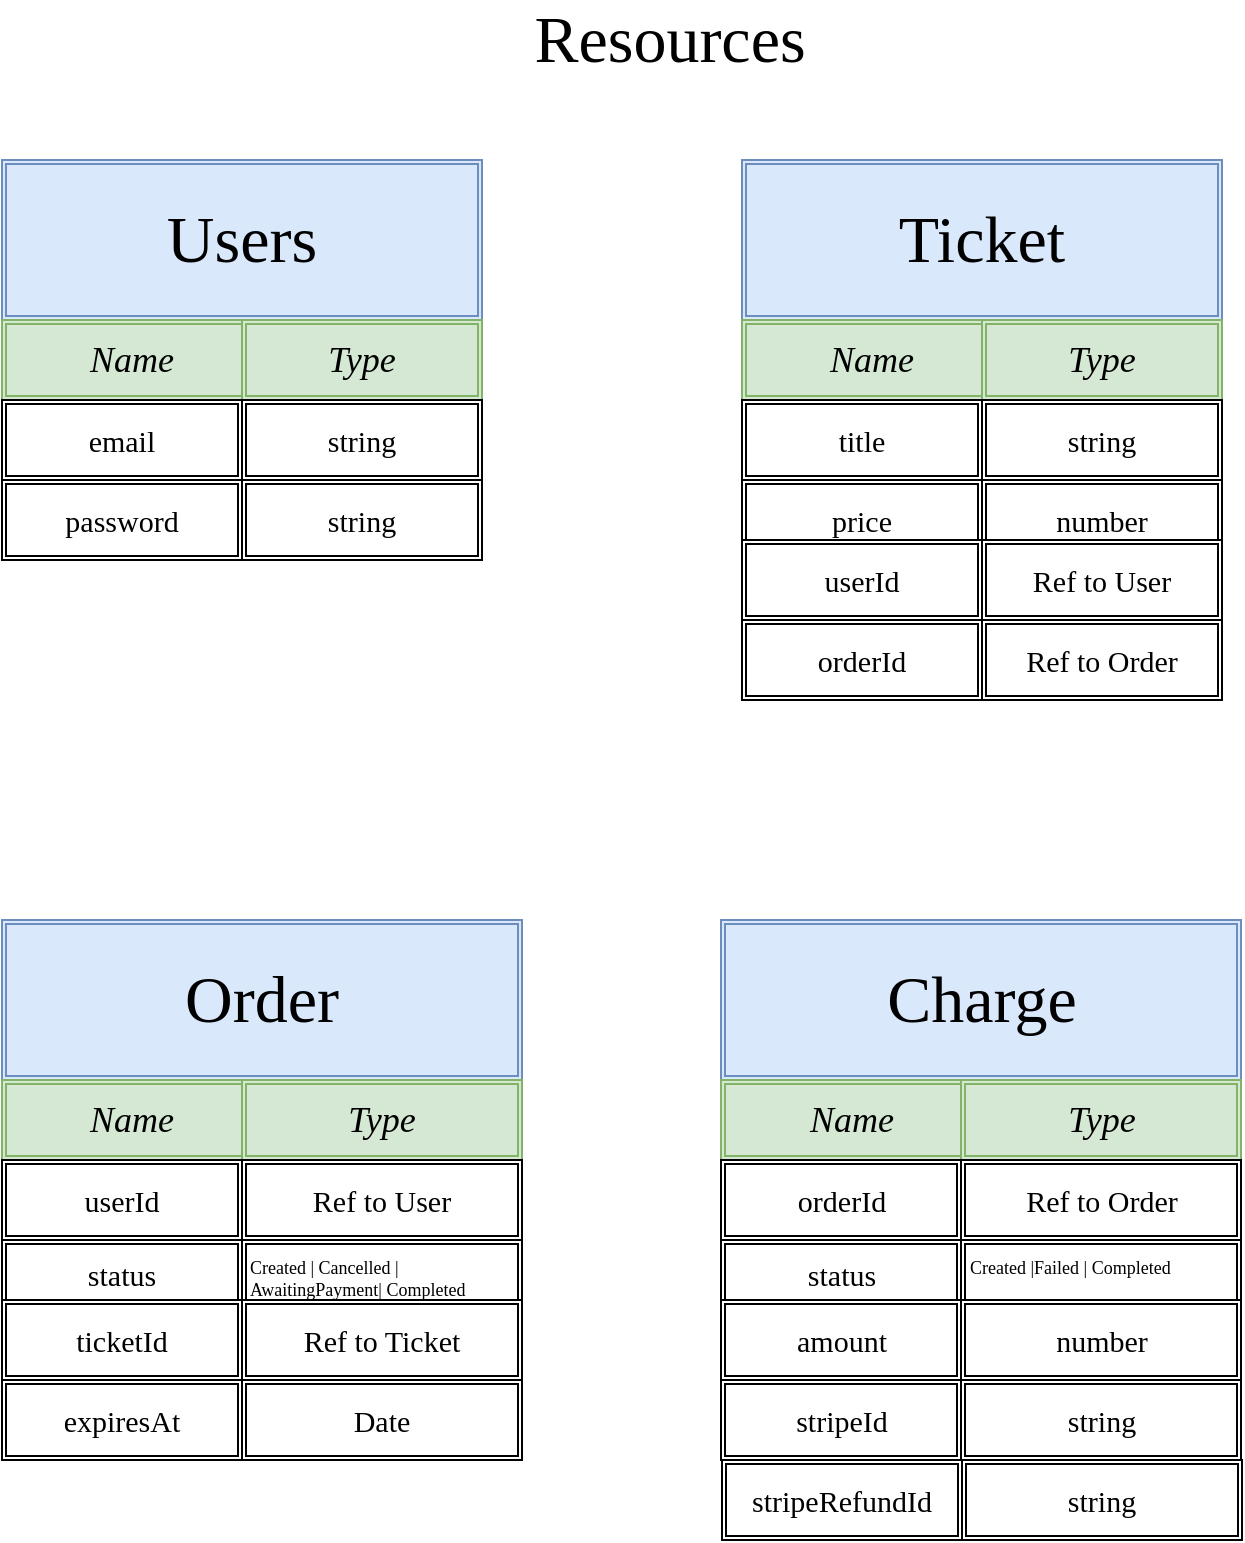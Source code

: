 <mxfile version="13.4.6" type="github" pages="3"><diagram id="ykXMvD_ok0_f1GGD3AuS" name="Resources"><mxGraphModel dx="1298" dy="834" grid="1" gridSize="10" guides="1" tooltips="1" connect="1" arrows="1" fold="1" page="1" pageScale="1" pageWidth="827" pageHeight="1169" math="0" shadow="0"><root><mxCell id="0"/><mxCell id="1" parent="0"/><mxCell id="SlUy8Cl8RJDWyJH2Hje7-45" value="Resources&lt;br&gt;" style="text;html=1;strokeColor=none;fillColor=none;align=center;verticalAlign=middle;whiteSpace=wrap;rounded=0;fontFamily=Verdana;fontSize=33;" parent="1" vertex="1"><mxGeometry x="394" y="70" width="40" height="20" as="geometry"/></mxCell><mxCell id="SlUy8Cl8RJDWyJH2Hje7-46" value="Users" style="shape=ext;double=1;rounded=0;whiteSpace=wrap;html=1;fontFamily=Verdana;fontSize=33;labelBackgroundColor=#DAE8FC;strokeColor=#6c8ebf;fillColor=#DAE8FC;" parent="1" vertex="1"><mxGeometry x="80" y="140" width="240" height="80" as="geometry"/></mxCell><mxCell id="SlUy8Cl8RJDWyJH2Hje7-49" value="Name" style="shape=ext;double=1;rounded=0;whiteSpace=wrap;html=1;fontFamily=Verdana;fontSize=18;fontStyle=2;fillColor=#d5e8d4;strokeColor=#82b366;" parent="1" vertex="1"><mxGeometry x="80" y="220" width="130" height="40" as="geometry"/></mxCell><mxCell id="SlUy8Cl8RJDWyJH2Hje7-51" value="Type" style="shape=ext;double=1;rounded=0;whiteSpace=wrap;html=1;fontFamily=Verdana;fontSize=18;fontStyle=2;fillColor=#d5e8d4;strokeColor=#82b366;" parent="1" vertex="1"><mxGeometry x="200" y="220" width="120" height="40" as="geometry"/></mxCell><mxCell id="SlUy8Cl8RJDWyJH2Hje7-55" value="string" style="shape=ext;double=1;rounded=0;whiteSpace=wrap;html=1;fontFamily=Verdana;fontSize=15;" parent="1" vertex="1"><mxGeometry x="200" y="260" width="120" height="40" as="geometry"/></mxCell><mxCell id="SlUy8Cl8RJDWyJH2Hje7-56" value="email" style="shape=ext;double=1;rounded=0;whiteSpace=wrap;html=1;fontFamily=Verdana;fontSize=15;" parent="1" vertex="1"><mxGeometry x="80" y="260" width="120" height="40" as="geometry"/></mxCell><mxCell id="SlUy8Cl8RJDWyJH2Hje7-57" value="string" style="shape=ext;double=1;rounded=0;whiteSpace=wrap;html=1;fontFamily=Verdana;fontSize=15;" parent="1" vertex="1"><mxGeometry x="200" y="300" width="120" height="40" as="geometry"/></mxCell><mxCell id="SlUy8Cl8RJDWyJH2Hje7-58" value="password" style="shape=ext;double=1;rounded=0;whiteSpace=wrap;html=1;fontFamily=Verdana;fontSize=15;" parent="1" vertex="1"><mxGeometry x="80" y="300" width="120" height="40" as="geometry"/></mxCell><mxCell id="SlUy8Cl8RJDWyJH2Hje7-59" value="Ticket" style="shape=ext;double=1;rounded=0;whiteSpace=wrap;html=1;fontFamily=Verdana;fontSize=33;labelBackgroundColor=#DAE8FC;strokeColor=#6c8ebf;fillColor=#DAE8FC;" parent="1" vertex="1"><mxGeometry x="450" y="140" width="240" height="80" as="geometry"/></mxCell><mxCell id="SlUy8Cl8RJDWyJH2Hje7-60" value="Name" style="shape=ext;double=1;rounded=0;whiteSpace=wrap;html=1;fontFamily=Verdana;fontSize=18;fontStyle=2;fillColor=#d5e8d4;strokeColor=#82b366;" parent="1" vertex="1"><mxGeometry x="450" y="220" width="130" height="40" as="geometry"/></mxCell><mxCell id="SlUy8Cl8RJDWyJH2Hje7-61" value="Type" style="shape=ext;double=1;rounded=0;whiteSpace=wrap;html=1;fontFamily=Verdana;fontSize=18;fontStyle=2;fillColor=#d5e8d4;strokeColor=#82b366;" parent="1" vertex="1"><mxGeometry x="570" y="220" width="120" height="40" as="geometry"/></mxCell><mxCell id="SlUy8Cl8RJDWyJH2Hje7-62" value="string" style="shape=ext;double=1;rounded=0;whiteSpace=wrap;html=1;fontFamily=Verdana;fontSize=15;" parent="1" vertex="1"><mxGeometry x="570" y="260" width="120" height="40" as="geometry"/></mxCell><mxCell id="SlUy8Cl8RJDWyJH2Hje7-63" value="title" style="shape=ext;double=1;rounded=0;whiteSpace=wrap;html=1;fontFamily=Verdana;fontSize=15;" parent="1" vertex="1"><mxGeometry x="450" y="260" width="120" height="40" as="geometry"/></mxCell><mxCell id="SlUy8Cl8RJDWyJH2Hje7-64" value="number" style="shape=ext;double=1;rounded=0;whiteSpace=wrap;html=1;fontFamily=Verdana;fontSize=15;" parent="1" vertex="1"><mxGeometry x="570" y="300" width="120" height="40" as="geometry"/></mxCell><mxCell id="SlUy8Cl8RJDWyJH2Hje7-65" value="price" style="shape=ext;double=1;rounded=0;whiteSpace=wrap;html=1;fontFamily=Verdana;fontSize=15;" parent="1" vertex="1"><mxGeometry x="450" y="300" width="120" height="40" as="geometry"/></mxCell><mxCell id="SlUy8Cl8RJDWyJH2Hje7-66" value="Order" style="shape=ext;double=1;rounded=0;whiteSpace=wrap;html=1;fontFamily=Verdana;fontSize=33;labelBackgroundColor=#DAE8FC;strokeColor=#6c8ebf;fillColor=#DAE8FC;" parent="1" vertex="1"><mxGeometry x="80" y="520" width="260" height="80" as="geometry"/></mxCell><mxCell id="SlUy8Cl8RJDWyJH2Hje7-67" value="Name" style="shape=ext;double=1;rounded=0;whiteSpace=wrap;html=1;fontFamily=Verdana;fontSize=18;fontStyle=2;fillColor=#d5e8d4;strokeColor=#82b366;" parent="1" vertex="1"><mxGeometry x="80" y="600" width="130" height="40" as="geometry"/></mxCell><mxCell id="SlUy8Cl8RJDWyJH2Hje7-68" value="Type" style="shape=ext;double=1;rounded=0;whiteSpace=wrap;html=1;fontFamily=Verdana;fontSize=18;fontStyle=2;fillColor=#d5e8d4;strokeColor=#82b366;" parent="1" vertex="1"><mxGeometry x="200" y="600" width="140" height="40" as="geometry"/></mxCell><mxCell id="SlUy8Cl8RJDWyJH2Hje7-69" value="Ref to User" style="shape=ext;double=1;rounded=0;whiteSpace=wrap;html=1;fontFamily=Verdana;fontSize=15;" parent="1" vertex="1"><mxGeometry x="200" y="640" width="140" height="40" as="geometry"/></mxCell><mxCell id="SlUy8Cl8RJDWyJH2Hje7-70" value="userId" style="shape=ext;double=1;rounded=0;whiteSpace=wrap;html=1;fontFamily=Verdana;fontSize=15;" parent="1" vertex="1"><mxGeometry x="80" y="640" width="120" height="40" as="geometry"/></mxCell><mxCell id="SlUy8Cl8RJDWyJH2Hje7-71" value="Created | Cancelled | AwaitingPayment| Completed" style="shape=ext;double=1;rounded=0;whiteSpace=wrap;html=1;fontFamily=Verdana;fontSize=9;verticalAlign=top;align=left;" parent="1" vertex="1"><mxGeometry x="200" y="680" width="140" height="40" as="geometry"/></mxCell><mxCell id="SlUy8Cl8RJDWyJH2Hje7-72" value="status" style="shape=ext;double=1;rounded=0;whiteSpace=wrap;html=1;fontFamily=Verdana;fontSize=15;verticalAlign=top;" parent="1" vertex="1"><mxGeometry x="80" y="680" width="120" height="40" as="geometry"/></mxCell><mxCell id="SlUy8Cl8RJDWyJH2Hje7-80" value="Ref to User" style="shape=ext;double=1;rounded=0;whiteSpace=wrap;html=1;fontFamily=Verdana;fontSize=15;" parent="1" vertex="1"><mxGeometry x="570" y="330" width="120" height="40" as="geometry"/></mxCell><mxCell id="SlUy8Cl8RJDWyJH2Hje7-81" value="userId" style="shape=ext;double=1;rounded=0;whiteSpace=wrap;html=1;fontFamily=Verdana;fontSize=15;" parent="1" vertex="1"><mxGeometry x="450" y="330" width="120" height="40" as="geometry"/></mxCell><mxCell id="SlUy8Cl8RJDWyJH2Hje7-82" value="Ref to Order" style="shape=ext;double=1;rounded=0;whiteSpace=wrap;html=1;fontFamily=Verdana;fontSize=15;" parent="1" vertex="1"><mxGeometry x="570" y="370" width="120" height="40" as="geometry"/></mxCell><mxCell id="SlUy8Cl8RJDWyJH2Hje7-83" value="orderId" style="shape=ext;double=1;rounded=0;whiteSpace=wrap;html=1;fontFamily=Verdana;fontSize=15;" parent="1" vertex="1"><mxGeometry x="450" y="370" width="120" height="40" as="geometry"/></mxCell><mxCell id="SlUy8Cl8RJDWyJH2Hje7-85" value="Ref to Ticket" style="shape=ext;double=1;rounded=0;whiteSpace=wrap;html=1;fontFamily=Verdana;fontSize=15;" parent="1" vertex="1"><mxGeometry x="200" y="710" width="140" height="40" as="geometry"/></mxCell><mxCell id="SlUy8Cl8RJDWyJH2Hje7-86" value="ticketId" style="shape=ext;double=1;rounded=0;whiteSpace=wrap;html=1;fontFamily=Verdana;fontSize=15;" parent="1" vertex="1"><mxGeometry x="80" y="710" width="120" height="40" as="geometry"/></mxCell><mxCell id="SlUy8Cl8RJDWyJH2Hje7-87" value="Date" style="shape=ext;double=1;rounded=0;whiteSpace=wrap;html=1;fontFamily=Verdana;fontSize=15;" parent="1" vertex="1"><mxGeometry x="200" y="750" width="140" height="40" as="geometry"/></mxCell><mxCell id="SlUy8Cl8RJDWyJH2Hje7-88" value="expiresAt" style="shape=ext;double=1;rounded=0;whiteSpace=wrap;html=1;fontFamily=Verdana;fontSize=15;" parent="1" vertex="1"><mxGeometry x="80" y="750" width="120" height="40" as="geometry"/></mxCell><mxCell id="SlUy8Cl8RJDWyJH2Hje7-99" value="Charge" style="shape=ext;double=1;rounded=0;whiteSpace=wrap;html=1;fontFamily=Verdana;fontSize=33;labelBackgroundColor=#DAE8FC;strokeColor=#6c8ebf;fillColor=#DAE8FC;" parent="1" vertex="1"><mxGeometry x="439.5" y="520" width="260" height="80" as="geometry"/></mxCell><mxCell id="SlUy8Cl8RJDWyJH2Hje7-100" value="Name" style="shape=ext;double=1;rounded=0;whiteSpace=wrap;html=1;fontFamily=Verdana;fontSize=18;fontStyle=2;fillColor=#d5e8d4;strokeColor=#82b366;" parent="1" vertex="1"><mxGeometry x="439.5" y="600" width="130" height="40" as="geometry"/></mxCell><mxCell id="SlUy8Cl8RJDWyJH2Hje7-101" value="Type" style="shape=ext;double=1;rounded=0;whiteSpace=wrap;html=1;fontFamily=Verdana;fontSize=18;fontStyle=2;fillColor=#d5e8d4;strokeColor=#82b366;" parent="1" vertex="1"><mxGeometry x="559.5" y="600" width="140" height="40" as="geometry"/></mxCell><mxCell id="SlUy8Cl8RJDWyJH2Hje7-102" value="Ref to Order" style="shape=ext;double=1;rounded=0;whiteSpace=wrap;html=1;fontFamily=Verdana;fontSize=15;" parent="1" vertex="1"><mxGeometry x="559.5" y="640" width="140" height="40" as="geometry"/></mxCell><mxCell id="SlUy8Cl8RJDWyJH2Hje7-103" value="orderId" style="shape=ext;double=1;rounded=0;whiteSpace=wrap;html=1;fontFamily=Verdana;fontSize=15;" parent="1" vertex="1"><mxGeometry x="439.5" y="640" width="120" height="40" as="geometry"/></mxCell><mxCell id="SlUy8Cl8RJDWyJH2Hje7-104" value="&lt;div&gt;&lt;font style=&quot;font-size: 9px&quot;&gt;Created |Failed | Completed&lt;/font&gt;&lt;/div&gt;" style="shape=ext;double=1;rounded=0;whiteSpace=wrap;html=1;fontFamily=Verdana;fontSize=8;verticalAlign=top;align=left;horizontal=1;" parent="1" vertex="1"><mxGeometry x="559.5" y="680" width="140" height="40" as="geometry"/></mxCell><mxCell id="SlUy8Cl8RJDWyJH2Hje7-105" value="status" style="shape=ext;double=1;rounded=0;whiteSpace=wrap;html=1;fontFamily=Verdana;fontSize=15;verticalAlign=top;" parent="1" vertex="1"><mxGeometry x="439.5" y="680" width="120" height="40" as="geometry"/></mxCell><mxCell id="SlUy8Cl8RJDWyJH2Hje7-107" value="amount" style="shape=ext;double=1;rounded=0;whiteSpace=wrap;html=1;fontFamily=Verdana;fontSize=15;" parent="1" vertex="1"><mxGeometry x="439.5" y="710" width="120" height="40" as="geometry"/></mxCell><mxCell id="SlUy8Cl8RJDWyJH2Hje7-108" value="string" style="shape=ext;double=1;rounded=0;whiteSpace=wrap;html=1;fontFamily=Verdana;fontSize=15;" parent="1" vertex="1"><mxGeometry x="559.5" y="750" width="140" height="40" as="geometry"/></mxCell><mxCell id="SlUy8Cl8RJDWyJH2Hje7-109" value="stripeId" style="shape=ext;double=1;rounded=0;whiteSpace=wrap;html=1;fontFamily=Verdana;fontSize=15;" parent="1" vertex="1"><mxGeometry x="439.5" y="750" width="120" height="40" as="geometry"/></mxCell><mxCell id="SlUy8Cl8RJDWyJH2Hje7-126" value="number" style="shape=ext;double=1;rounded=0;whiteSpace=wrap;html=1;fontFamily=Verdana;fontSize=15;" parent="1" vertex="1"><mxGeometry x="559.5" y="710" width="140" height="40" as="geometry"/></mxCell><mxCell id="SlUy8Cl8RJDWyJH2Hje7-127" value="string" style="shape=ext;double=1;rounded=0;whiteSpace=wrap;html=1;fontFamily=Verdana;fontSize=15;" parent="1" vertex="1"><mxGeometry x="560" y="790" width="140" height="40" as="geometry"/></mxCell><mxCell id="SlUy8Cl8RJDWyJH2Hje7-128" value="stripeRefundId" style="shape=ext;double=1;rounded=0;whiteSpace=wrap;html=1;fontFamily=Verdana;fontSize=15;" parent="1" vertex="1"><mxGeometry x="440" y="790" width="120" height="40" as="geometry"/></mxCell></root></mxGraphModel></diagram><diagram id="-3MIriVzwOecfy9XiTlc" name="Services"><mxGraphModel dx="895" dy="575" grid="1" gridSize="10" guides="1" tooltips="1" connect="1" arrows="1" fold="1" page="1" pageScale="1" pageWidth="827" pageHeight="1169" math="0" shadow="0"><root><mxCell id="YPsNOmqa_nt9m6a9ouw5-0"/><mxCell id="YPsNOmqa_nt9m6a9ouw5-1" parent="YPsNOmqa_nt9m6a9ouw5-0"/><mxCell id="JPfBsasOcyBBzJce6pW1-0" value="&lt;h1 style=&quot;font-size: 33px;&quot;&gt;Services&lt;/h1&gt;" style="text;html=1;strokeColor=none;fillColor=none;align=center;verticalAlign=middle;whiteSpace=wrap;rounded=0;fontStyle=6;fontSize=33;" vertex="1" parent="YPsNOmqa_nt9m6a9ouw5-1"><mxGeometry x="399" y="50" width="30" height="48" as="geometry"/></mxCell><mxCell id="JPfBsasOcyBBzJce6pW1-1" value="auth" style="rounded=0;whiteSpace=wrap;html=1;fontSize=25;fillColor=#dae8fc;strokeColor=#6c8ebf;" vertex="1" parent="YPsNOmqa_nt9m6a9ouw5-1"><mxGeometry x="100" y="140" width="120" height="60" as="geometry"/></mxCell><mxCell id="JPfBsasOcyBBzJce6pW1-4" value="" style="shape=curlyBracket;whiteSpace=wrap;html=1;rounded=1;fontSize=33;rotation=-179;" vertex="1" parent="YPsNOmqa_nt9m6a9ouw5-1"><mxGeometry x="250" y="144.45" width="51.66" height="51.1" as="geometry"/></mxCell><mxCell id="JPfBsasOcyBBzJce6pW1-8" value="Everything related to user signup/signin/signup" style="text;html=1;strokeColor=none;fillColor=none;align=center;verticalAlign=middle;whiteSpace=wrap;rounded=0;fontFamily=Times New Roman;fontSize=21;" vertex="1" parent="YPsNOmqa_nt9m6a9ouw5-1"><mxGeometry x="290.0" y="160" width="251" height="20" as="geometry"/></mxCell><mxCell id="JPfBsasOcyBBzJce6pW1-13" value="tickets" style="rounded=0;whiteSpace=wrap;html=1;fontSize=26;fillColor=#dae8fc;strokeColor=#6c8ebf;" vertex="1" parent="YPsNOmqa_nt9m6a9ouw5-1"><mxGeometry x="98" y="233" width="120" height="60" as="geometry"/></mxCell><mxCell id="JPfBsasOcyBBzJce6pW1-14" value="" style="shape=curlyBracket;whiteSpace=wrap;html=1;rounded=1;fontSize=33;rotation=-179;" vertex="1" parent="YPsNOmqa_nt9m6a9ouw5-1"><mxGeometry x="248" y="237.45" width="51.66" height="51.1" as="geometry"/></mxCell><mxCell id="JPfBsasOcyBBzJce6pW1-15" value="Ticket creation/editing. Knows whether a ticket ca be updated" style="text;html=1;strokeColor=none;fillColor=none;align=center;verticalAlign=middle;whiteSpace=wrap;rounded=0;fontFamily=Times New Roman;fontSize=21;" vertex="1" parent="YPsNOmqa_nt9m6a9ouw5-1"><mxGeometry x="301.66" y="253" width="342" height="20" as="geometry"/></mxCell><mxCell id="JPfBsasOcyBBzJce6pW1-16" value="orders" style="rounded=0;whiteSpace=wrap;html=1;fontSize=26;fillColor=#dae8fc;strokeColor=#6c8ebf;" vertex="1" parent="YPsNOmqa_nt9m6a9ouw5-1"><mxGeometry x="98" y="340" width="120" height="60" as="geometry"/></mxCell><mxCell id="JPfBsasOcyBBzJce6pW1-17" value="" style="shape=curlyBracket;whiteSpace=wrap;html=1;rounded=1;fontSize=33;rotation=-179;" vertex="1" parent="YPsNOmqa_nt9m6a9ouw5-1"><mxGeometry x="248" y="344.45" width="51.66" height="51.1" as="geometry"/></mxCell><mxCell id="JPfBsasOcyBBzJce6pW1-18" value="Order creation/editing." style="text;html=1;strokeColor=none;fillColor=none;align=center;verticalAlign=middle;whiteSpace=wrap;rounded=0;fontFamily=Times New Roman;fontSize=21;" vertex="1" parent="YPsNOmqa_nt9m6a9ouw5-1"><mxGeometry x="288.0" y="360" width="251" height="20" as="geometry"/></mxCell><mxCell id="JPfBsasOcyBBzJce6pW1-22" value="&lt;font style=&quot;font-size: 25px&quot;&gt;expiration&lt;/font&gt;" style="rounded=0;whiteSpace=wrap;html=1;fontSize=33;fillColor=#dae8fc;strokeColor=#6c8ebf;" vertex="1" parent="YPsNOmqa_nt9m6a9ouw5-1"><mxGeometry x="98" y="450" width="120" height="60" as="geometry"/></mxCell><mxCell id="JPfBsasOcyBBzJce6pW1-23" value="" style="shape=curlyBracket;whiteSpace=wrap;html=1;rounded=1;fontSize=33;rotation=-179;" vertex="1" parent="YPsNOmqa_nt9m6a9ouw5-1"><mxGeometry x="248" y="454.45" width="51.66" height="51.1" as="geometry"/></mxCell><mxCell id="JPfBsasOcyBBzJce6pW1-24" value="Watches fro orders to be created, cancels them after 15 minutes." style="text;html=1;strokeColor=none;fillColor=none;align=center;verticalAlign=middle;whiteSpace=wrap;rounded=0;fontFamily=Times New Roman;fontSize=21;" vertex="1" parent="YPsNOmqa_nt9m6a9ouw5-1"><mxGeometry x="288.0" y="470" width="251" height="20" as="geometry"/></mxCell><mxCell id="JPfBsasOcyBBzJce6pW1-25" value="&lt;font style=&quot;font-size: 25px&quot;&gt;payments&lt;/font&gt;" style="rounded=0;whiteSpace=wrap;html=1;fontSize=33;fillColor=#dae8fc;strokeColor=#6c8ebf;" vertex="1" parent="YPsNOmqa_nt9m6a9ouw5-1"><mxGeometry x="98" y="570" width="120" height="60" as="geometry"/></mxCell><mxCell id="JPfBsasOcyBBzJce6pW1-26" value="" style="shape=curlyBracket;whiteSpace=wrap;html=1;rounded=1;fontSize=33;rotation=-179;" vertex="1" parent="YPsNOmqa_nt9m6a9ouw5-1"><mxGeometry x="248" y="574.45" width="51.66" height="51.1" as="geometry"/></mxCell><mxCell id="JPfBsasOcyBBzJce6pW1-27" value="Handle credit cards payments. Cancel orders if payments fails, complete if payment success." style="text;html=1;strokeColor=none;fillColor=none;align=center;verticalAlign=middle;whiteSpace=wrap;rounded=0;fontFamily=Times New Roman;fontSize=19;" vertex="1" parent="YPsNOmqa_nt9m6a9ouw5-1"><mxGeometry x="310.0" y="590" width="251" height="20" as="geometry"/></mxCell></root></mxGraphModel></diagram><diagram id="7femHW6V8l34FK2PYk9g" name="Events"><mxGraphModel dx="1298" dy="834" grid="1" gridSize="10" guides="1" tooltips="1" connect="1" arrows="1" fold="1" page="1" pageScale="1" pageWidth="827" pageHeight="1169" math="0" shadow="0"><root><mxCell id="DYoObJQU2NImvv_ULSV4-0"/><mxCell id="DYoObJQU2NImvv_ULSV4-1" parent="DYoObJQU2NImvv_ULSV4-0"/></root></mxGraphModel></diagram></mxfile>